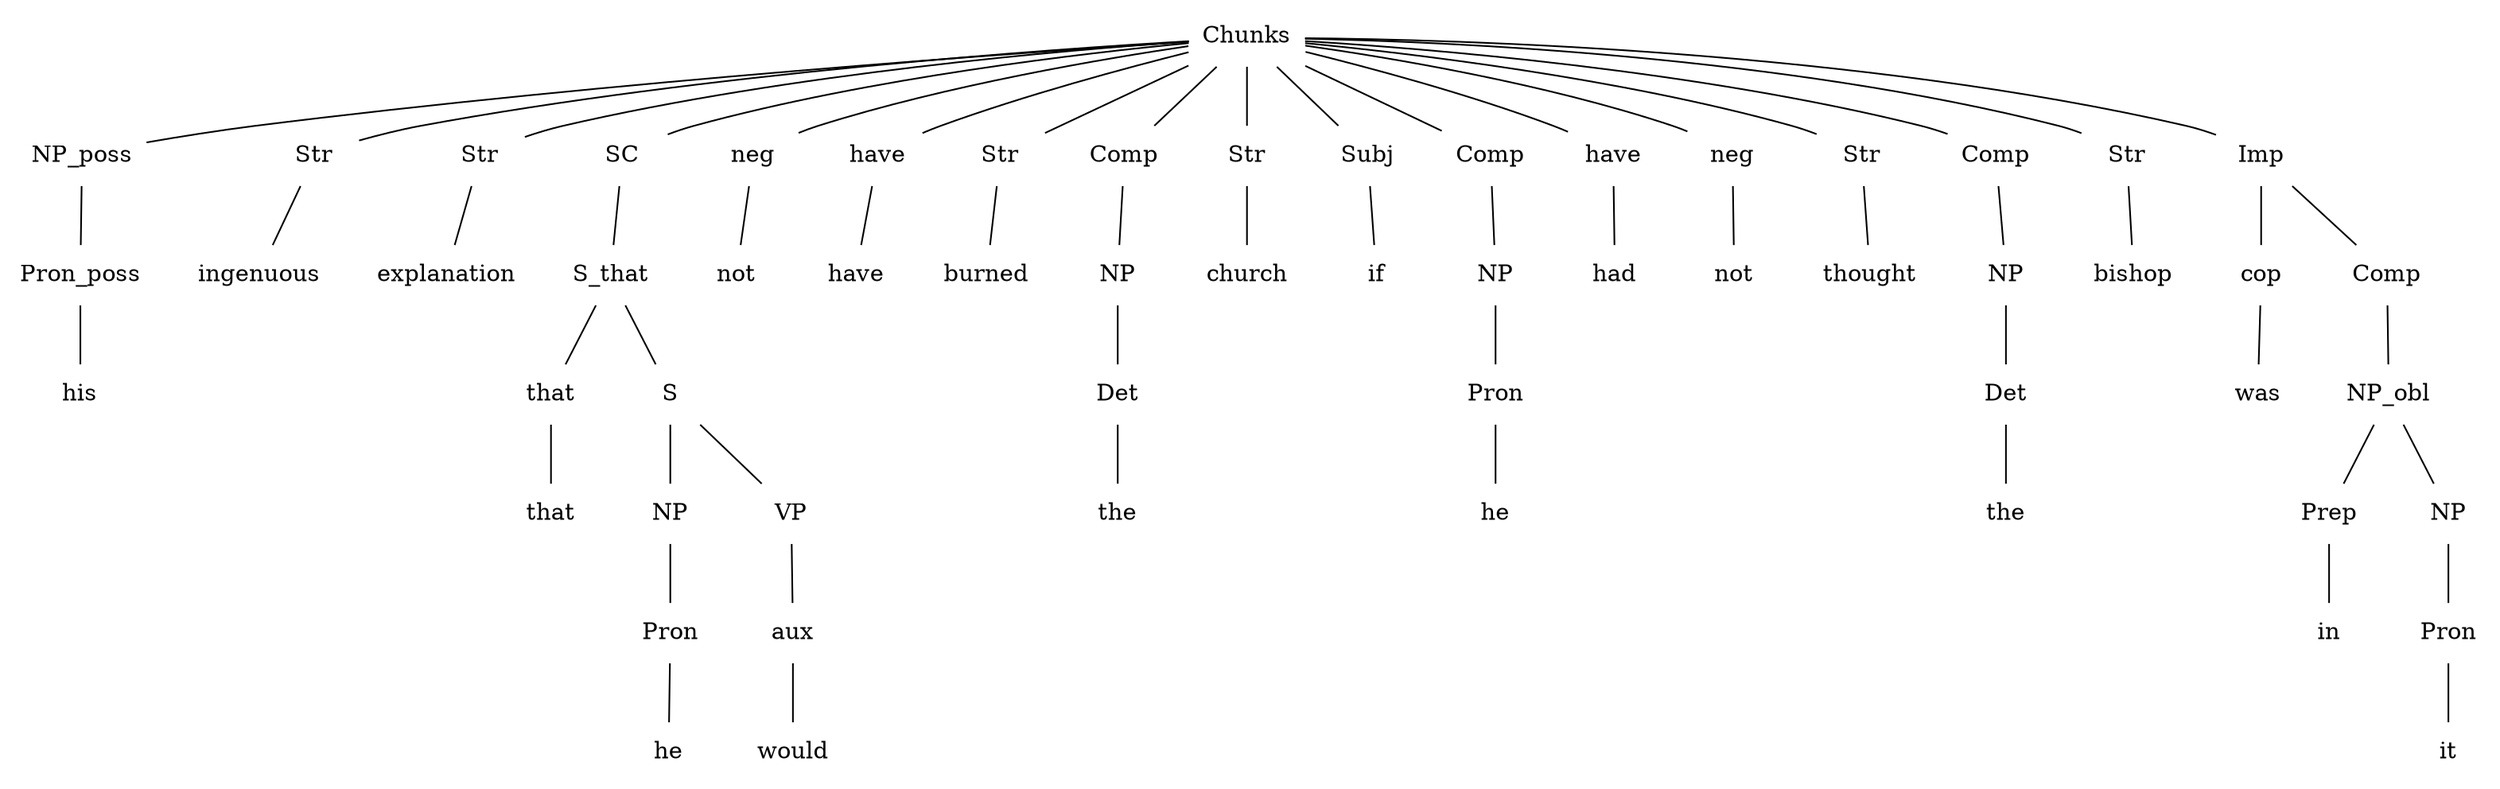 graph {
n0[label = "Chunks", style = "solid", shape = "plaintext"] ;
n0_0[label = "NP_poss", style = "solid", shape = "plaintext"] ;
n0 -- n0_0 [style = "solid"];
n0_0_0[label = "Pron_poss", style = "solid", shape = "plaintext"] ;
n0_0 -- n0_0_0 [style = "solid"];
n0_0_0_0[label = "his", style = "solid", shape = "plaintext"] ;
n0_0_0 -- n0_0_0_0 [style = "solid"];
n1_0[label = "Str", style = "solid", shape = "plaintext"] ;
n0 -- n1_0 [style = "solid"];
n0_1_0[label = "ingenuous", style = "solid", shape = "plaintext"] ;
n1_0 -- n0_1_0 [style = "solid"];
n2_0[label = "Str", style = "solid", shape = "plaintext"] ;
n0 -- n2_0 [style = "solid"];
n0_2_0[label = "explanation", style = "solid", shape = "plaintext"] ;
n2_0 -- n0_2_0 [style = "solid"];
n3_0[label = "SC", style = "solid", shape = "plaintext"] ;
n0 -- n3_0 [style = "solid"];
n0_3_0[label = "S_that", style = "solid", shape = "plaintext"] ;
n3_0 -- n0_3_0 [style = "solid"];
n0_0_3_0[label = "that", style = "solid", shape = "plaintext"] ;
n0_3_0 -- n0_0_3_0 [style = "solid"];
n0_0_0_3_0[label = "that", style = "solid", shape = "plaintext"] ;
n0_0_3_0 -- n0_0_0_3_0 [style = "solid"];
n1_0_3_0[label = "S", style = "solid", shape = "plaintext"] ;
n0_3_0 -- n1_0_3_0 [style = "solid"];
n0_1_0_3_0[label = "NP", style = "solid", shape = "plaintext"] ;
n1_0_3_0 -- n0_1_0_3_0 [style = "solid"];
n0_0_1_0_3_0[label = "Pron", style = "solid", shape = "plaintext"] ;
n0_1_0_3_0 -- n0_0_1_0_3_0 [style = "solid"];
n0_0_0_1_0_3_0[label = "he", style = "solid", shape = "plaintext"] ;
n0_0_1_0_3_0 -- n0_0_0_1_0_3_0 [style = "solid"];
n1_1_0_3_0[label = "VP", style = "solid", shape = "plaintext"] ;
n1_0_3_0 -- n1_1_0_3_0 [style = "solid"];
n0_1_1_0_3_0[label = "aux", style = "solid", shape = "plaintext"] ;
n1_1_0_3_0 -- n0_1_1_0_3_0 [style = "solid"];
n0_0_1_1_0_3_0[label = "would", style = "solid", shape = "plaintext"] ;
n0_1_1_0_3_0 -- n0_0_1_1_0_3_0 [style = "solid"];
n4_0[label = "neg", style = "solid", shape = "plaintext"] ;
n0 -- n4_0 [style = "solid"];
n0_4_0[label = "not", style = "solid", shape = "plaintext"] ;
n4_0 -- n0_4_0 [style = "solid"];
n5_0[label = "have", style = "solid", shape = "plaintext"] ;
n0 -- n5_0 [style = "solid"];
n0_5_0[label = "have", style = "solid", shape = "plaintext"] ;
n5_0 -- n0_5_0 [style = "solid"];
n6_0[label = "Str", style = "solid", shape = "plaintext"] ;
n0 -- n6_0 [style = "solid"];
n0_6_0[label = "burned", style = "solid", shape = "plaintext"] ;
n6_0 -- n0_6_0 [style = "solid"];
n7_0[label = "Comp", style = "solid", shape = "plaintext"] ;
n0 -- n7_0 [style = "solid"];
n0_7_0[label = "NP", style = "solid", shape = "plaintext"] ;
n7_0 -- n0_7_0 [style = "solid"];
n0_0_7_0[label = "Det", style = "solid", shape = "plaintext"] ;
n0_7_0 -- n0_0_7_0 [style = "solid"];
n0_0_0_7_0[label = "the", style = "solid", shape = "plaintext"] ;
n0_0_7_0 -- n0_0_0_7_0 [style = "solid"];
n8_0[label = "Str", style = "solid", shape = "plaintext"] ;
n0 -- n8_0 [style = "solid"];
n0_8_0[label = "church", style = "solid", shape = "plaintext"] ;
n8_0 -- n0_8_0 [style = "solid"];
n9_0[label = "Subj", style = "solid", shape = "plaintext"] ;
n0 -- n9_0 [style = "solid"];
n0_9_0[label = "if", style = "solid", shape = "plaintext"] ;
n9_0 -- n0_9_0 [style = "solid"];
n10_0[label = "Comp", style = "solid", shape = "plaintext"] ;
n0 -- n10_0 [style = "solid"];
n0_10_0[label = "NP", style = "solid", shape = "plaintext"] ;
n10_0 -- n0_10_0 [style = "solid"];
n0_0_10_0[label = "Pron", style = "solid", shape = "plaintext"] ;
n0_10_0 -- n0_0_10_0 [style = "solid"];
n0_0_0_10_0[label = "he", style = "solid", shape = "plaintext"] ;
n0_0_10_0 -- n0_0_0_10_0 [style = "solid"];
n11_0[label = "have", style = "solid", shape = "plaintext"] ;
n0 -- n11_0 [style = "solid"];
n0_11_0[label = "had", style = "solid", shape = "plaintext"] ;
n11_0 -- n0_11_0 [style = "solid"];
n12_0[label = "neg", style = "solid", shape = "plaintext"] ;
n0 -- n12_0 [style = "solid"];
n0_12_0[label = "not", style = "solid", shape = "plaintext"] ;
n12_0 -- n0_12_0 [style = "solid"];
n13_0[label = "Str", style = "solid", shape = "plaintext"] ;
n0 -- n13_0 [style = "solid"];
n0_13_0[label = "thought", style = "solid", shape = "plaintext"] ;
n13_0 -- n0_13_0 [style = "solid"];
n14_0[label = "Comp", style = "solid", shape = "plaintext"] ;
n0 -- n14_0 [style = "solid"];
n0_14_0[label = "NP", style = "solid", shape = "plaintext"] ;
n14_0 -- n0_14_0 [style = "solid"];
n0_0_14_0[label = "Det", style = "solid", shape = "plaintext"] ;
n0_14_0 -- n0_0_14_0 [style = "solid"];
n0_0_0_14_0[label = "the", style = "solid", shape = "plaintext"] ;
n0_0_14_0 -- n0_0_0_14_0 [style = "solid"];
n15_0[label = "Str", style = "solid", shape = "plaintext"] ;
n0 -- n15_0 [style = "solid"];
n0_15_0[label = "bishop", style = "solid", shape = "plaintext"] ;
n15_0 -- n0_15_0 [style = "solid"];
n16_0[label = "Imp", style = "solid", shape = "plaintext"] ;
n0 -- n16_0 [style = "solid"];
n0_16_0[label = "cop", style = "solid", shape = "plaintext"] ;
n16_0 -- n0_16_0 [style = "solid"];
n0_0_16_0[label = "was", style = "solid", shape = "plaintext"] ;
n0_16_0 -- n0_0_16_0 [style = "solid"];
n1_16_0[label = "Comp", style = "solid", shape = "plaintext"] ;
n16_0 -- n1_16_0 [style = "solid"];
n0_1_16_0[label = "NP_obl", style = "solid", shape = "plaintext"] ;
n1_16_0 -- n0_1_16_0 [style = "solid"];
n0_0_1_16_0[label = "Prep", style = "solid", shape = "plaintext"] ;
n0_1_16_0 -- n0_0_1_16_0 [style = "solid"];
n0_0_0_1_16_0[label = "in", style = "solid", shape = "plaintext"] ;
n0_0_1_16_0 -- n0_0_0_1_16_0 [style = "solid"];
n1_0_1_16_0[label = "NP", style = "solid", shape = "plaintext"] ;
n0_1_16_0 -- n1_0_1_16_0 [style = "solid"];
n0_1_0_1_16_0[label = "Pron", style = "solid", shape = "plaintext"] ;
n1_0_1_16_0 -- n0_1_0_1_16_0 [style = "solid"];
n0_0_1_0_1_16_0[label = "it", style = "solid", shape = "plaintext"] ;
n0_1_0_1_16_0 -- n0_0_1_0_1_16_0 [style = "solid"];
}